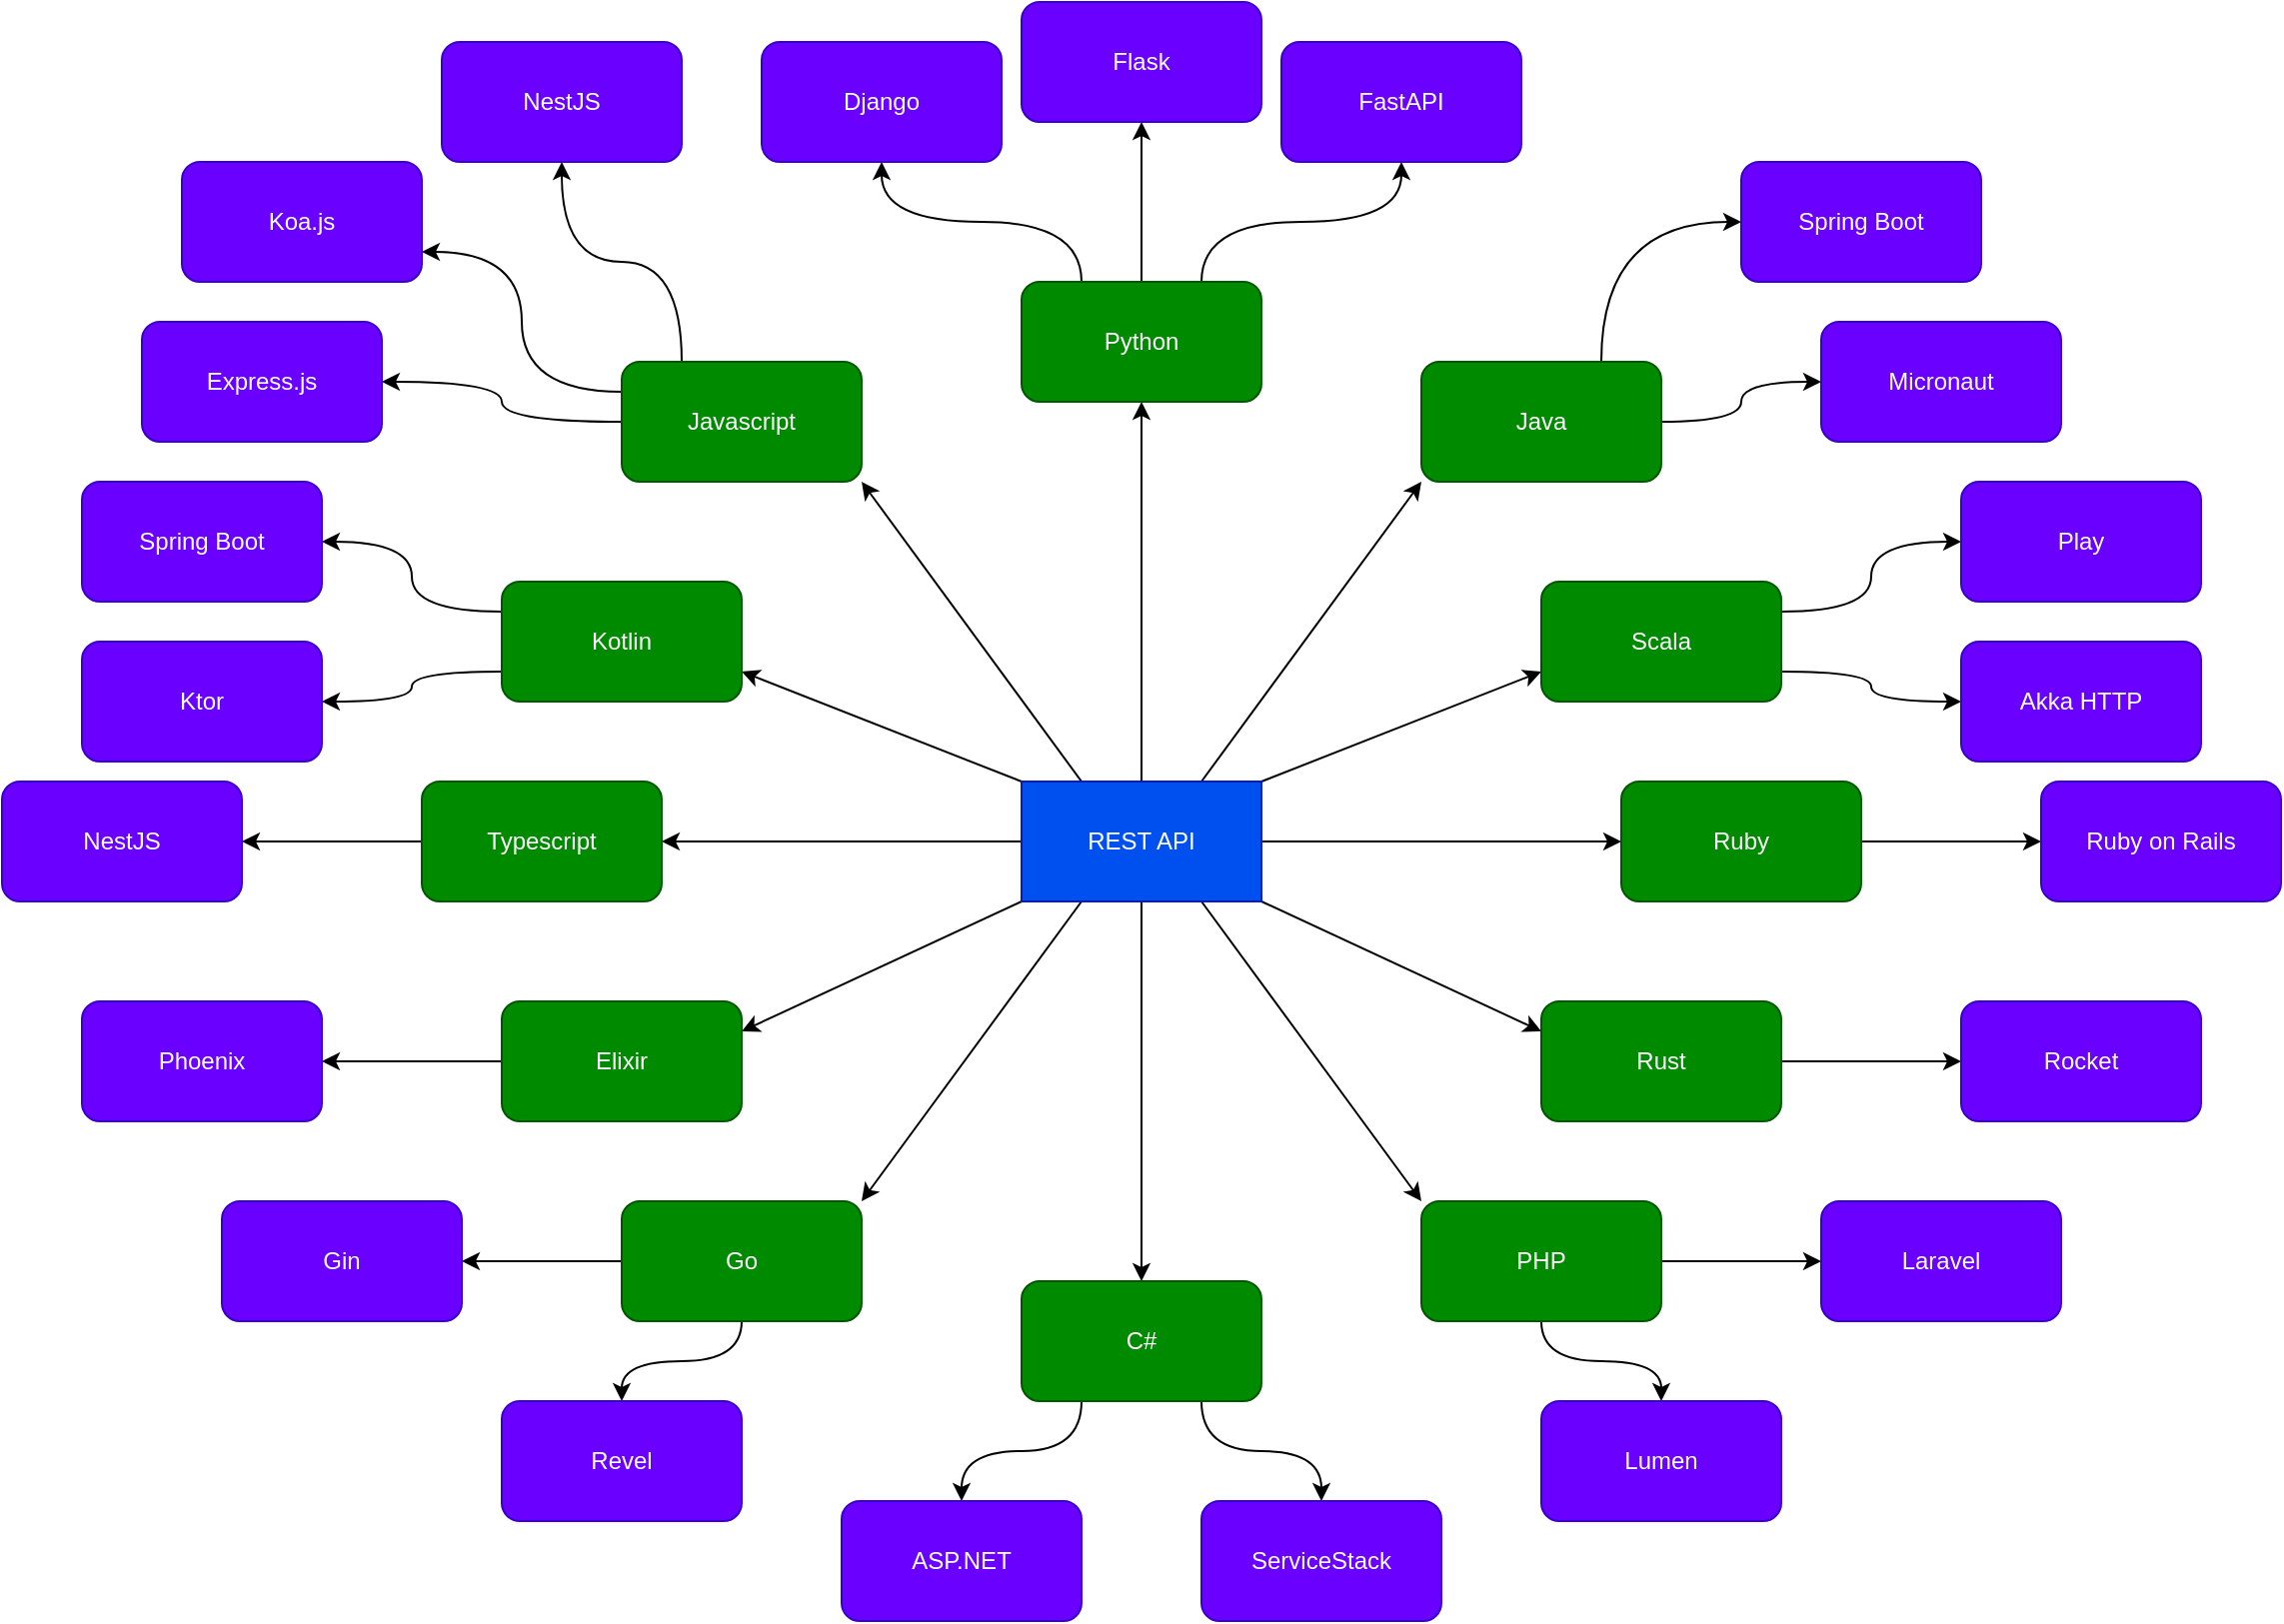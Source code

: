 <mxfile version="21.3.8" type="device">
  <diagram name="Page-1" id="RE-ZZDFEmMJYet2l0tSi">
    <mxGraphModel dx="2350" dy="1884" grid="1" gridSize="10" guides="1" tooltips="1" connect="1" arrows="1" fold="1" page="1" pageScale="1" pageWidth="850" pageHeight="1100" math="0" shadow="0">
      <root>
        <mxCell id="0" />
        <mxCell id="1" parent="0" />
        <mxCell id="c4yyAY-54eXBfBhVZNMp-21" style="rounded=0;orthogonalLoop=1;jettySize=auto;html=1;exitX=0;exitY=0;exitDx=0;exitDy=0;entryX=1;entryY=0.75;entryDx=0;entryDy=0;" edge="1" parent="1" source="c4yyAY-54eXBfBhVZNMp-1" target="c4yyAY-54eXBfBhVZNMp-15">
          <mxGeometry relative="1" as="geometry" />
        </mxCell>
        <mxCell id="c4yyAY-54eXBfBhVZNMp-22" style="rounded=0;orthogonalLoop=1;jettySize=auto;html=1;exitX=0.25;exitY=0;exitDx=0;exitDy=0;entryX=1;entryY=1;entryDx=0;entryDy=0;" edge="1" parent="1" source="c4yyAY-54eXBfBhVZNMp-1" target="c4yyAY-54eXBfBhVZNMp-2">
          <mxGeometry relative="1" as="geometry" />
        </mxCell>
        <mxCell id="c4yyAY-54eXBfBhVZNMp-23" style="rounded=0;orthogonalLoop=1;jettySize=auto;html=1;exitX=0.5;exitY=0;exitDx=0;exitDy=0;entryX=0.5;entryY=1;entryDx=0;entryDy=0;" edge="1" parent="1" source="c4yyAY-54eXBfBhVZNMp-1" target="c4yyAY-54eXBfBhVZNMp-4">
          <mxGeometry relative="1" as="geometry" />
        </mxCell>
        <mxCell id="c4yyAY-54eXBfBhVZNMp-24" style="rounded=0;orthogonalLoop=1;jettySize=auto;html=1;exitX=0.75;exitY=0;exitDx=0;exitDy=0;entryX=0;entryY=1;entryDx=0;entryDy=0;" edge="1" parent="1" source="c4yyAY-54eXBfBhVZNMp-1" target="c4yyAY-54eXBfBhVZNMp-3">
          <mxGeometry relative="1" as="geometry" />
        </mxCell>
        <mxCell id="c4yyAY-54eXBfBhVZNMp-25" style="rounded=0;orthogonalLoop=1;jettySize=auto;html=1;exitX=1;exitY=0;exitDx=0;exitDy=0;entryX=0;entryY=0.75;entryDx=0;entryDy=0;" edge="1" parent="1" source="c4yyAY-54eXBfBhVZNMp-1" target="c4yyAY-54eXBfBhVZNMp-18">
          <mxGeometry relative="1" as="geometry" />
        </mxCell>
        <mxCell id="c4yyAY-54eXBfBhVZNMp-26" style="rounded=0;orthogonalLoop=1;jettySize=auto;html=1;exitX=1;exitY=0.5;exitDx=0;exitDy=0;entryX=0;entryY=0.5;entryDx=0;entryDy=0;" edge="1" parent="1" source="c4yyAY-54eXBfBhVZNMp-1" target="c4yyAY-54eXBfBhVZNMp-11">
          <mxGeometry relative="1" as="geometry" />
        </mxCell>
        <mxCell id="c4yyAY-54eXBfBhVZNMp-27" style="rounded=0;orthogonalLoop=1;jettySize=auto;html=1;exitX=1;exitY=1;exitDx=0;exitDy=0;entryX=0;entryY=0.25;entryDx=0;entryDy=0;" edge="1" parent="1" source="c4yyAY-54eXBfBhVZNMp-1" target="c4yyAY-54eXBfBhVZNMp-17">
          <mxGeometry relative="1" as="geometry" />
        </mxCell>
        <mxCell id="c4yyAY-54eXBfBhVZNMp-28" style="rounded=0;orthogonalLoop=1;jettySize=auto;html=1;exitX=0.75;exitY=1;exitDx=0;exitDy=0;entryX=0;entryY=0;entryDx=0;entryDy=0;" edge="1" parent="1" source="c4yyAY-54eXBfBhVZNMp-1" target="c4yyAY-54eXBfBhVZNMp-13">
          <mxGeometry relative="1" as="geometry" />
        </mxCell>
        <mxCell id="c4yyAY-54eXBfBhVZNMp-29" style="rounded=0;orthogonalLoop=1;jettySize=auto;html=1;exitX=0.5;exitY=1;exitDx=0;exitDy=0;entryX=0.5;entryY=0;entryDx=0;entryDy=0;" edge="1" parent="1" source="c4yyAY-54eXBfBhVZNMp-1" target="c4yyAY-54eXBfBhVZNMp-5">
          <mxGeometry relative="1" as="geometry" />
        </mxCell>
        <mxCell id="c4yyAY-54eXBfBhVZNMp-30" style="rounded=0;orthogonalLoop=1;jettySize=auto;html=1;exitX=0.25;exitY=1;exitDx=0;exitDy=0;entryX=1;entryY=0;entryDx=0;entryDy=0;" edge="1" parent="1" source="c4yyAY-54eXBfBhVZNMp-1" target="c4yyAY-54eXBfBhVZNMp-14">
          <mxGeometry relative="1" as="geometry" />
        </mxCell>
        <mxCell id="c4yyAY-54eXBfBhVZNMp-31" style="rounded=0;orthogonalLoop=1;jettySize=auto;html=1;exitX=0;exitY=1;exitDx=0;exitDy=0;entryX=1;entryY=0.25;entryDx=0;entryDy=0;" edge="1" parent="1" source="c4yyAY-54eXBfBhVZNMp-1" target="c4yyAY-54eXBfBhVZNMp-19">
          <mxGeometry relative="1" as="geometry" />
        </mxCell>
        <mxCell id="c4yyAY-54eXBfBhVZNMp-32" style="rounded=0;orthogonalLoop=1;jettySize=auto;html=1;exitX=0;exitY=0.5;exitDx=0;exitDy=0;entryX=1;entryY=0.5;entryDx=0;entryDy=0;" edge="1" parent="1" source="c4yyAY-54eXBfBhVZNMp-1" target="c4yyAY-54eXBfBhVZNMp-16">
          <mxGeometry relative="1" as="geometry" />
        </mxCell>
        <mxCell id="c4yyAY-54eXBfBhVZNMp-1" value="REST API" style="rounded=0;whiteSpace=wrap;html=1;fillColor=#0050ef;strokeColor=#001DBC;fontColor=#ffffff;" vertex="1" parent="1">
          <mxGeometry x="380" y="250" width="120" height="60" as="geometry" />
        </mxCell>
        <mxCell id="c4yyAY-54eXBfBhVZNMp-36" style="edgeStyle=orthogonalEdgeStyle;rounded=0;orthogonalLoop=1;jettySize=auto;html=1;exitX=0;exitY=0.5;exitDx=0;exitDy=0;entryX=1;entryY=0.5;entryDx=0;entryDy=0;curved=1;" edge="1" parent="1" source="c4yyAY-54eXBfBhVZNMp-2" target="c4yyAY-54eXBfBhVZNMp-34">
          <mxGeometry relative="1" as="geometry" />
        </mxCell>
        <mxCell id="c4yyAY-54eXBfBhVZNMp-37" style="edgeStyle=orthogonalEdgeStyle;rounded=0;orthogonalLoop=1;jettySize=auto;html=1;exitX=0.25;exitY=0;exitDx=0;exitDy=0;entryX=0.5;entryY=1;entryDx=0;entryDy=0;curved=1;" edge="1" parent="1" source="c4yyAY-54eXBfBhVZNMp-2" target="c4yyAY-54eXBfBhVZNMp-35">
          <mxGeometry relative="1" as="geometry" />
        </mxCell>
        <mxCell id="c4yyAY-54eXBfBhVZNMp-38" style="edgeStyle=orthogonalEdgeStyle;rounded=0;orthogonalLoop=1;jettySize=auto;html=1;exitX=0;exitY=0.25;exitDx=0;exitDy=0;entryX=1;entryY=0.75;entryDx=0;entryDy=0;curved=1;" edge="1" parent="1" source="c4yyAY-54eXBfBhVZNMp-2" target="c4yyAY-54eXBfBhVZNMp-33">
          <mxGeometry relative="1" as="geometry" />
        </mxCell>
        <mxCell id="c4yyAY-54eXBfBhVZNMp-2" value="Javascript" style="rounded=1;whiteSpace=wrap;html=1;fillColor=#008a00;strokeColor=#005700;fontColor=#ffffff;" vertex="1" parent="1">
          <mxGeometry x="180" y="40" width="120" height="60" as="geometry" />
        </mxCell>
        <mxCell id="c4yyAY-54eXBfBhVZNMp-47" style="edgeStyle=orthogonalEdgeStyle;rounded=0;orthogonalLoop=1;jettySize=auto;html=1;exitX=0.75;exitY=0;exitDx=0;exitDy=0;entryX=0;entryY=0.5;entryDx=0;entryDy=0;curved=1;" edge="1" parent="1" source="c4yyAY-54eXBfBhVZNMp-3" target="c4yyAY-54eXBfBhVZNMp-45">
          <mxGeometry relative="1" as="geometry" />
        </mxCell>
        <mxCell id="c4yyAY-54eXBfBhVZNMp-48" style="edgeStyle=orthogonalEdgeStyle;rounded=0;orthogonalLoop=1;jettySize=auto;html=1;exitX=1;exitY=0.5;exitDx=0;exitDy=0;entryX=0;entryY=0.5;entryDx=0;entryDy=0;curved=1;" edge="1" parent="1" source="c4yyAY-54eXBfBhVZNMp-3" target="c4yyAY-54eXBfBhVZNMp-46">
          <mxGeometry relative="1" as="geometry" />
        </mxCell>
        <mxCell id="c4yyAY-54eXBfBhVZNMp-3" value="Java" style="rounded=1;whiteSpace=wrap;html=1;fillColor=#008a00;strokeColor=#005700;fontColor=#ffffff;" vertex="1" parent="1">
          <mxGeometry x="580" y="40" width="120" height="60" as="geometry" />
        </mxCell>
        <mxCell id="c4yyAY-54eXBfBhVZNMp-42" style="edgeStyle=orthogonalEdgeStyle;rounded=0;orthogonalLoop=1;jettySize=auto;html=1;exitX=0.25;exitY=0;exitDx=0;exitDy=0;entryX=0.5;entryY=1;entryDx=0;entryDy=0;curved=1;" edge="1" parent="1" source="c4yyAY-54eXBfBhVZNMp-4" target="c4yyAY-54eXBfBhVZNMp-39">
          <mxGeometry relative="1" as="geometry" />
        </mxCell>
        <mxCell id="c4yyAY-54eXBfBhVZNMp-43" style="edgeStyle=orthogonalEdgeStyle;rounded=0;orthogonalLoop=1;jettySize=auto;html=1;exitX=0.75;exitY=0;exitDx=0;exitDy=0;entryX=0.5;entryY=1;entryDx=0;entryDy=0;curved=1;" edge="1" parent="1" source="c4yyAY-54eXBfBhVZNMp-4" target="c4yyAY-54eXBfBhVZNMp-41">
          <mxGeometry relative="1" as="geometry" />
        </mxCell>
        <mxCell id="c4yyAY-54eXBfBhVZNMp-44" style="edgeStyle=orthogonalEdgeStyle;rounded=0;orthogonalLoop=1;jettySize=auto;html=1;exitX=0.5;exitY=0;exitDx=0;exitDy=0;entryX=0.5;entryY=1;entryDx=0;entryDy=0;curved=1;" edge="1" parent="1" source="c4yyAY-54eXBfBhVZNMp-4" target="c4yyAY-54eXBfBhVZNMp-40">
          <mxGeometry relative="1" as="geometry" />
        </mxCell>
        <mxCell id="c4yyAY-54eXBfBhVZNMp-4" value="Python" style="rounded=1;whiteSpace=wrap;html=1;fillColor=#008a00;strokeColor=#005700;fontColor=#ffffff;" vertex="1" parent="1">
          <mxGeometry x="380" width="120" height="60" as="geometry" />
        </mxCell>
        <mxCell id="c4yyAY-54eXBfBhVZNMp-64" style="edgeStyle=orthogonalEdgeStyle;rounded=0;orthogonalLoop=1;jettySize=auto;html=1;exitX=0.25;exitY=1;exitDx=0;exitDy=0;entryX=0.5;entryY=0;entryDx=0;entryDy=0;curved=1;" edge="1" parent="1" source="c4yyAY-54eXBfBhVZNMp-5" target="c4yyAY-54eXBfBhVZNMp-63">
          <mxGeometry relative="1" as="geometry" />
        </mxCell>
        <mxCell id="c4yyAY-54eXBfBhVZNMp-65" style="edgeStyle=orthogonalEdgeStyle;rounded=0;orthogonalLoop=1;jettySize=auto;html=1;exitX=0.75;exitY=1;exitDx=0;exitDy=0;entryX=0.5;entryY=0;entryDx=0;entryDy=0;curved=1;" edge="1" parent="1" source="c4yyAY-54eXBfBhVZNMp-5" target="c4yyAY-54eXBfBhVZNMp-62">
          <mxGeometry relative="1" as="geometry" />
        </mxCell>
        <mxCell id="c4yyAY-54eXBfBhVZNMp-5" value="C#" style="rounded=1;whiteSpace=wrap;html=1;fillColor=#008a00;strokeColor=#005700;fontColor=#ffffff;" vertex="1" parent="1">
          <mxGeometry x="380" y="500" width="120" height="60" as="geometry" />
        </mxCell>
        <mxCell id="c4yyAY-54eXBfBhVZNMp-55" style="edgeStyle=orthogonalEdgeStyle;rounded=0;orthogonalLoop=1;jettySize=auto;html=1;exitX=1;exitY=0.5;exitDx=0;exitDy=0;entryX=0;entryY=0.5;entryDx=0;entryDy=0;curved=1;" edge="1" parent="1" source="c4yyAY-54eXBfBhVZNMp-11" target="c4yyAY-54eXBfBhVZNMp-54">
          <mxGeometry relative="1" as="geometry" />
        </mxCell>
        <mxCell id="c4yyAY-54eXBfBhVZNMp-11" value="Ruby" style="rounded=1;whiteSpace=wrap;html=1;fillColor=#008a00;strokeColor=#005700;fontColor=#ffffff;" vertex="1" parent="1">
          <mxGeometry x="680" y="250" width="120" height="60" as="geometry" />
        </mxCell>
        <mxCell id="c4yyAY-54eXBfBhVZNMp-60" style="edgeStyle=orthogonalEdgeStyle;rounded=0;orthogonalLoop=1;jettySize=auto;html=1;exitX=1;exitY=0.5;exitDx=0;exitDy=0;entryX=0;entryY=0.5;entryDx=0;entryDy=0;curved=1;" edge="1" parent="1" source="c4yyAY-54eXBfBhVZNMp-13" target="c4yyAY-54eXBfBhVZNMp-59">
          <mxGeometry relative="1" as="geometry" />
        </mxCell>
        <mxCell id="c4yyAY-54eXBfBhVZNMp-61" style="edgeStyle=orthogonalEdgeStyle;rounded=0;orthogonalLoop=1;jettySize=auto;html=1;exitX=0.5;exitY=1;exitDx=0;exitDy=0;entryX=0.5;entryY=0;entryDx=0;entryDy=0;curved=1;" edge="1" parent="1" source="c4yyAY-54eXBfBhVZNMp-13" target="c4yyAY-54eXBfBhVZNMp-58">
          <mxGeometry relative="1" as="geometry" />
        </mxCell>
        <mxCell id="c4yyAY-54eXBfBhVZNMp-13" value="PHP" style="rounded=1;whiteSpace=wrap;html=1;fillColor=#008a00;strokeColor=#005700;fontColor=#ffffff;" vertex="1" parent="1">
          <mxGeometry x="580" y="460" width="120" height="60" as="geometry" />
        </mxCell>
        <mxCell id="c4yyAY-54eXBfBhVZNMp-68" style="edgeStyle=orthogonalEdgeStyle;rounded=0;orthogonalLoop=1;jettySize=auto;html=1;exitX=0.5;exitY=1;exitDx=0;exitDy=0;entryX=0.5;entryY=0;entryDx=0;entryDy=0;curved=1;" edge="1" parent="1" source="c4yyAY-54eXBfBhVZNMp-14" target="c4yyAY-54eXBfBhVZNMp-66">
          <mxGeometry relative="1" as="geometry" />
        </mxCell>
        <mxCell id="c4yyAY-54eXBfBhVZNMp-69" style="edgeStyle=orthogonalEdgeStyle;rounded=0;orthogonalLoop=1;jettySize=auto;html=1;exitX=0;exitY=0.5;exitDx=0;exitDy=0;entryX=1;entryY=0.5;entryDx=0;entryDy=0;curved=1;" edge="1" parent="1" source="c4yyAY-54eXBfBhVZNMp-14" target="c4yyAY-54eXBfBhVZNMp-67">
          <mxGeometry relative="1" as="geometry" />
        </mxCell>
        <mxCell id="c4yyAY-54eXBfBhVZNMp-14" value="Go" style="rounded=1;whiteSpace=wrap;html=1;fillColor=#008a00;strokeColor=#005700;fontColor=#ffffff;" vertex="1" parent="1">
          <mxGeometry x="180" y="460" width="120" height="60" as="geometry" />
        </mxCell>
        <mxCell id="c4yyAY-54eXBfBhVZNMp-76" style="edgeStyle=orthogonalEdgeStyle;rounded=0;orthogonalLoop=1;jettySize=auto;html=1;exitX=0;exitY=0.25;exitDx=0;exitDy=0;entryX=1;entryY=0.5;entryDx=0;entryDy=0;curved=1;" edge="1" parent="1" source="c4yyAY-54eXBfBhVZNMp-15" target="c4yyAY-54eXBfBhVZNMp-75">
          <mxGeometry relative="1" as="geometry" />
        </mxCell>
        <mxCell id="c4yyAY-54eXBfBhVZNMp-77" style="edgeStyle=orthogonalEdgeStyle;rounded=0;orthogonalLoop=1;jettySize=auto;html=1;exitX=0;exitY=0.75;exitDx=0;exitDy=0;entryX=1;entryY=0.5;entryDx=0;entryDy=0;curved=1;" edge="1" parent="1" source="c4yyAY-54eXBfBhVZNMp-15" target="c4yyAY-54eXBfBhVZNMp-74">
          <mxGeometry relative="1" as="geometry" />
        </mxCell>
        <mxCell id="c4yyAY-54eXBfBhVZNMp-15" value="Kotlin" style="rounded=1;whiteSpace=wrap;html=1;fillColor=#008a00;strokeColor=#005700;fontColor=#ffffff;" vertex="1" parent="1">
          <mxGeometry x="120" y="150" width="120" height="60" as="geometry" />
        </mxCell>
        <mxCell id="c4yyAY-54eXBfBhVZNMp-73" style="edgeStyle=orthogonalEdgeStyle;rounded=0;orthogonalLoop=1;jettySize=auto;html=1;exitX=0;exitY=0.5;exitDx=0;exitDy=0;entryX=1;entryY=0.5;entryDx=0;entryDy=0;curved=1;" edge="1" parent="1" source="c4yyAY-54eXBfBhVZNMp-16" target="c4yyAY-54eXBfBhVZNMp-72">
          <mxGeometry relative="1" as="geometry" />
        </mxCell>
        <mxCell id="c4yyAY-54eXBfBhVZNMp-16" value="Typescript" style="rounded=1;whiteSpace=wrap;html=1;fillColor=#008a00;strokeColor=#005700;fontColor=#ffffff;" vertex="1" parent="1">
          <mxGeometry x="80" y="250" width="120" height="60" as="geometry" />
        </mxCell>
        <mxCell id="c4yyAY-54eXBfBhVZNMp-57" style="edgeStyle=orthogonalEdgeStyle;rounded=0;orthogonalLoop=1;jettySize=auto;html=1;exitX=1;exitY=0.5;exitDx=0;exitDy=0;entryX=0;entryY=0.5;entryDx=0;entryDy=0;curved=1;" edge="1" parent="1" source="c4yyAY-54eXBfBhVZNMp-17" target="c4yyAY-54eXBfBhVZNMp-56">
          <mxGeometry relative="1" as="geometry" />
        </mxCell>
        <mxCell id="c4yyAY-54eXBfBhVZNMp-17" value="Rust" style="rounded=1;whiteSpace=wrap;html=1;fillColor=#008a00;strokeColor=#005700;fontColor=#ffffff;" vertex="1" parent="1">
          <mxGeometry x="640" y="360" width="120" height="60" as="geometry" />
        </mxCell>
        <mxCell id="c4yyAY-54eXBfBhVZNMp-52" style="edgeStyle=orthogonalEdgeStyle;rounded=0;orthogonalLoop=1;jettySize=auto;html=1;exitX=1;exitY=0.25;exitDx=0;exitDy=0;entryX=0;entryY=0.5;entryDx=0;entryDy=0;curved=1;" edge="1" parent="1" source="c4yyAY-54eXBfBhVZNMp-18" target="c4yyAY-54eXBfBhVZNMp-50">
          <mxGeometry relative="1" as="geometry" />
        </mxCell>
        <mxCell id="c4yyAY-54eXBfBhVZNMp-53" style="edgeStyle=orthogonalEdgeStyle;rounded=0;orthogonalLoop=1;jettySize=auto;html=1;exitX=1;exitY=0.75;exitDx=0;exitDy=0;entryX=0;entryY=0.5;entryDx=0;entryDy=0;curved=1;" edge="1" parent="1" source="c4yyAY-54eXBfBhVZNMp-18" target="c4yyAY-54eXBfBhVZNMp-51">
          <mxGeometry relative="1" as="geometry" />
        </mxCell>
        <mxCell id="c4yyAY-54eXBfBhVZNMp-18" value="Scala" style="rounded=1;whiteSpace=wrap;html=1;fillColor=#008a00;strokeColor=#005700;fontColor=#ffffff;" vertex="1" parent="1">
          <mxGeometry x="640" y="150" width="120" height="60" as="geometry" />
        </mxCell>
        <mxCell id="c4yyAY-54eXBfBhVZNMp-71" style="edgeStyle=orthogonalEdgeStyle;rounded=0;orthogonalLoop=1;jettySize=auto;html=1;exitX=0;exitY=0.5;exitDx=0;exitDy=0;entryX=1;entryY=0.5;entryDx=0;entryDy=0;curved=1;" edge="1" parent="1" source="c4yyAY-54eXBfBhVZNMp-19" target="c4yyAY-54eXBfBhVZNMp-70">
          <mxGeometry relative="1" as="geometry" />
        </mxCell>
        <mxCell id="c4yyAY-54eXBfBhVZNMp-19" value="Elixir" style="rounded=1;whiteSpace=wrap;html=1;fillColor=#008a00;strokeColor=#005700;fontColor=#ffffff;" vertex="1" parent="1">
          <mxGeometry x="120" y="360" width="120" height="60" as="geometry" />
        </mxCell>
        <mxCell id="c4yyAY-54eXBfBhVZNMp-33" value="Koa.js" style="rounded=1;whiteSpace=wrap;html=1;fillColor=#6a00ff;strokeColor=#3700CC;fontColor=#ffffff;" vertex="1" parent="1">
          <mxGeometry x="-40" y="-60" width="120" height="60" as="geometry" />
        </mxCell>
        <mxCell id="c4yyAY-54eXBfBhVZNMp-34" value="Express.js" style="rounded=1;whiteSpace=wrap;html=1;fillColor=#6a00ff;strokeColor=#3700CC;fontColor=#ffffff;" vertex="1" parent="1">
          <mxGeometry x="-60" y="20" width="120" height="60" as="geometry" />
        </mxCell>
        <mxCell id="c4yyAY-54eXBfBhVZNMp-35" value="NestJS" style="rounded=1;whiteSpace=wrap;html=1;fillColor=#6a00ff;strokeColor=#3700CC;fontColor=#ffffff;" vertex="1" parent="1">
          <mxGeometry x="90" y="-120" width="120" height="60" as="geometry" />
        </mxCell>
        <mxCell id="c4yyAY-54eXBfBhVZNMp-39" value="Django" style="rounded=1;whiteSpace=wrap;html=1;fillColor=#6a00ff;strokeColor=#3700CC;fontColor=#ffffff;" vertex="1" parent="1">
          <mxGeometry x="250" y="-120" width="120" height="60" as="geometry" />
        </mxCell>
        <mxCell id="c4yyAY-54eXBfBhVZNMp-40" value="Flask" style="rounded=1;whiteSpace=wrap;html=1;fillColor=#6a00ff;strokeColor=#3700CC;fontColor=#ffffff;" vertex="1" parent="1">
          <mxGeometry x="380" y="-140" width="120" height="60" as="geometry" />
        </mxCell>
        <mxCell id="c4yyAY-54eXBfBhVZNMp-41" value="FastAPI" style="rounded=1;whiteSpace=wrap;html=1;fillColor=#6a00ff;strokeColor=#3700CC;fontColor=#ffffff;" vertex="1" parent="1">
          <mxGeometry x="510" y="-120" width="120" height="60" as="geometry" />
        </mxCell>
        <mxCell id="c4yyAY-54eXBfBhVZNMp-45" value="Spring Boot" style="rounded=1;whiteSpace=wrap;html=1;fillColor=#6a00ff;strokeColor=#3700CC;fontColor=#ffffff;" vertex="1" parent="1">
          <mxGeometry x="740" y="-60" width="120" height="60" as="geometry" />
        </mxCell>
        <mxCell id="c4yyAY-54eXBfBhVZNMp-46" value="Micronaut" style="rounded=1;whiteSpace=wrap;html=1;fillColor=#6a00ff;strokeColor=#3700CC;fontColor=#ffffff;" vertex="1" parent="1">
          <mxGeometry x="780" y="20" width="120" height="60" as="geometry" />
        </mxCell>
        <mxCell id="c4yyAY-54eXBfBhVZNMp-50" value="Play" style="rounded=1;whiteSpace=wrap;html=1;fillColor=#6a00ff;strokeColor=#3700CC;fontColor=#ffffff;" vertex="1" parent="1">
          <mxGeometry x="850" y="100" width="120" height="60" as="geometry" />
        </mxCell>
        <mxCell id="c4yyAY-54eXBfBhVZNMp-51" value="Akka HTTP" style="rounded=1;whiteSpace=wrap;html=1;fillColor=#6a00ff;strokeColor=#3700CC;fontColor=#ffffff;" vertex="1" parent="1">
          <mxGeometry x="850" y="180" width="120" height="60" as="geometry" />
        </mxCell>
        <mxCell id="c4yyAY-54eXBfBhVZNMp-54" value="Ruby on Rails" style="rounded=1;whiteSpace=wrap;html=1;fillColor=#6a00ff;strokeColor=#3700CC;fontColor=#ffffff;" vertex="1" parent="1">
          <mxGeometry x="890" y="250" width="120" height="60" as="geometry" />
        </mxCell>
        <mxCell id="c4yyAY-54eXBfBhVZNMp-56" value="Rocket" style="rounded=1;whiteSpace=wrap;html=1;fillColor=#6a00ff;strokeColor=#3700CC;fontColor=#ffffff;" vertex="1" parent="1">
          <mxGeometry x="850" y="360" width="120" height="60" as="geometry" />
        </mxCell>
        <mxCell id="c4yyAY-54eXBfBhVZNMp-58" value="Lumen" style="rounded=1;whiteSpace=wrap;html=1;fillColor=#6a00ff;strokeColor=#3700CC;fontColor=#ffffff;" vertex="1" parent="1">
          <mxGeometry x="640" y="560" width="120" height="60" as="geometry" />
        </mxCell>
        <mxCell id="c4yyAY-54eXBfBhVZNMp-59" value="Laravel" style="rounded=1;whiteSpace=wrap;html=1;fillColor=#6a00ff;strokeColor=#3700CC;fontColor=#ffffff;" vertex="1" parent="1">
          <mxGeometry x="780" y="460" width="120" height="60" as="geometry" />
        </mxCell>
        <mxCell id="c4yyAY-54eXBfBhVZNMp-62" value="ServiceStack" style="rounded=1;whiteSpace=wrap;html=1;fillColor=#6a00ff;strokeColor=#3700CC;fontColor=#ffffff;" vertex="1" parent="1">
          <mxGeometry x="470" y="610" width="120" height="60" as="geometry" />
        </mxCell>
        <mxCell id="c4yyAY-54eXBfBhVZNMp-63" value="ASP.NET" style="rounded=1;whiteSpace=wrap;html=1;fillColor=#6a00ff;strokeColor=#3700CC;fontColor=#ffffff;" vertex="1" parent="1">
          <mxGeometry x="290" y="610" width="120" height="60" as="geometry" />
        </mxCell>
        <mxCell id="c4yyAY-54eXBfBhVZNMp-66" value="Revel" style="rounded=1;whiteSpace=wrap;html=1;fillColor=#6a00ff;strokeColor=#3700CC;fontColor=#ffffff;" vertex="1" parent="1">
          <mxGeometry x="120" y="560" width="120" height="60" as="geometry" />
        </mxCell>
        <mxCell id="c4yyAY-54eXBfBhVZNMp-67" value="Gin" style="rounded=1;whiteSpace=wrap;html=1;fillColor=#6a00ff;strokeColor=#3700CC;fontColor=#ffffff;" vertex="1" parent="1">
          <mxGeometry x="-20" y="460" width="120" height="60" as="geometry" />
        </mxCell>
        <mxCell id="c4yyAY-54eXBfBhVZNMp-70" value="Phoenix" style="rounded=1;whiteSpace=wrap;html=1;fillColor=#6a00ff;strokeColor=#3700CC;fontColor=#ffffff;" vertex="1" parent="1">
          <mxGeometry x="-90" y="360" width="120" height="60" as="geometry" />
        </mxCell>
        <mxCell id="c4yyAY-54eXBfBhVZNMp-72" value="NestJS" style="rounded=1;whiteSpace=wrap;html=1;fillColor=#6a00ff;strokeColor=#3700CC;fontColor=#ffffff;" vertex="1" parent="1">
          <mxGeometry x="-130" y="250" width="120" height="60" as="geometry" />
        </mxCell>
        <mxCell id="c4yyAY-54eXBfBhVZNMp-74" value="Ktor" style="rounded=1;whiteSpace=wrap;html=1;fillColor=#6a00ff;strokeColor=#3700CC;fontColor=#ffffff;" vertex="1" parent="1">
          <mxGeometry x="-90" y="180" width="120" height="60" as="geometry" />
        </mxCell>
        <mxCell id="c4yyAY-54eXBfBhVZNMp-75" value="Spring Boot" style="rounded=1;whiteSpace=wrap;html=1;fillColor=#6a00ff;strokeColor=#3700CC;fontColor=#ffffff;" vertex="1" parent="1">
          <mxGeometry x="-90" y="100" width="120" height="60" as="geometry" />
        </mxCell>
      </root>
    </mxGraphModel>
  </diagram>
</mxfile>
